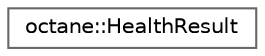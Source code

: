 digraph "Graphical Class Hierarchy"
{
 // LATEX_PDF_SIZE
  bgcolor="transparent";
  edge [fontname=Helvetica,fontsize=10,labelfontname=Helvetica,labelfontsize=10];
  node [fontname=Helvetica,fontsize=10,shape=box,height=0.2,width=0.4];
  rankdir="LR";
  Node0 [label="octane::HealthResult",height=0.2,width=0.4,color="grey40", fillcolor="white", style="filled",URL="$structoctane_1_1_health_result.html",tooltip="Structure used as result for health, has the server's status and message."];
}
